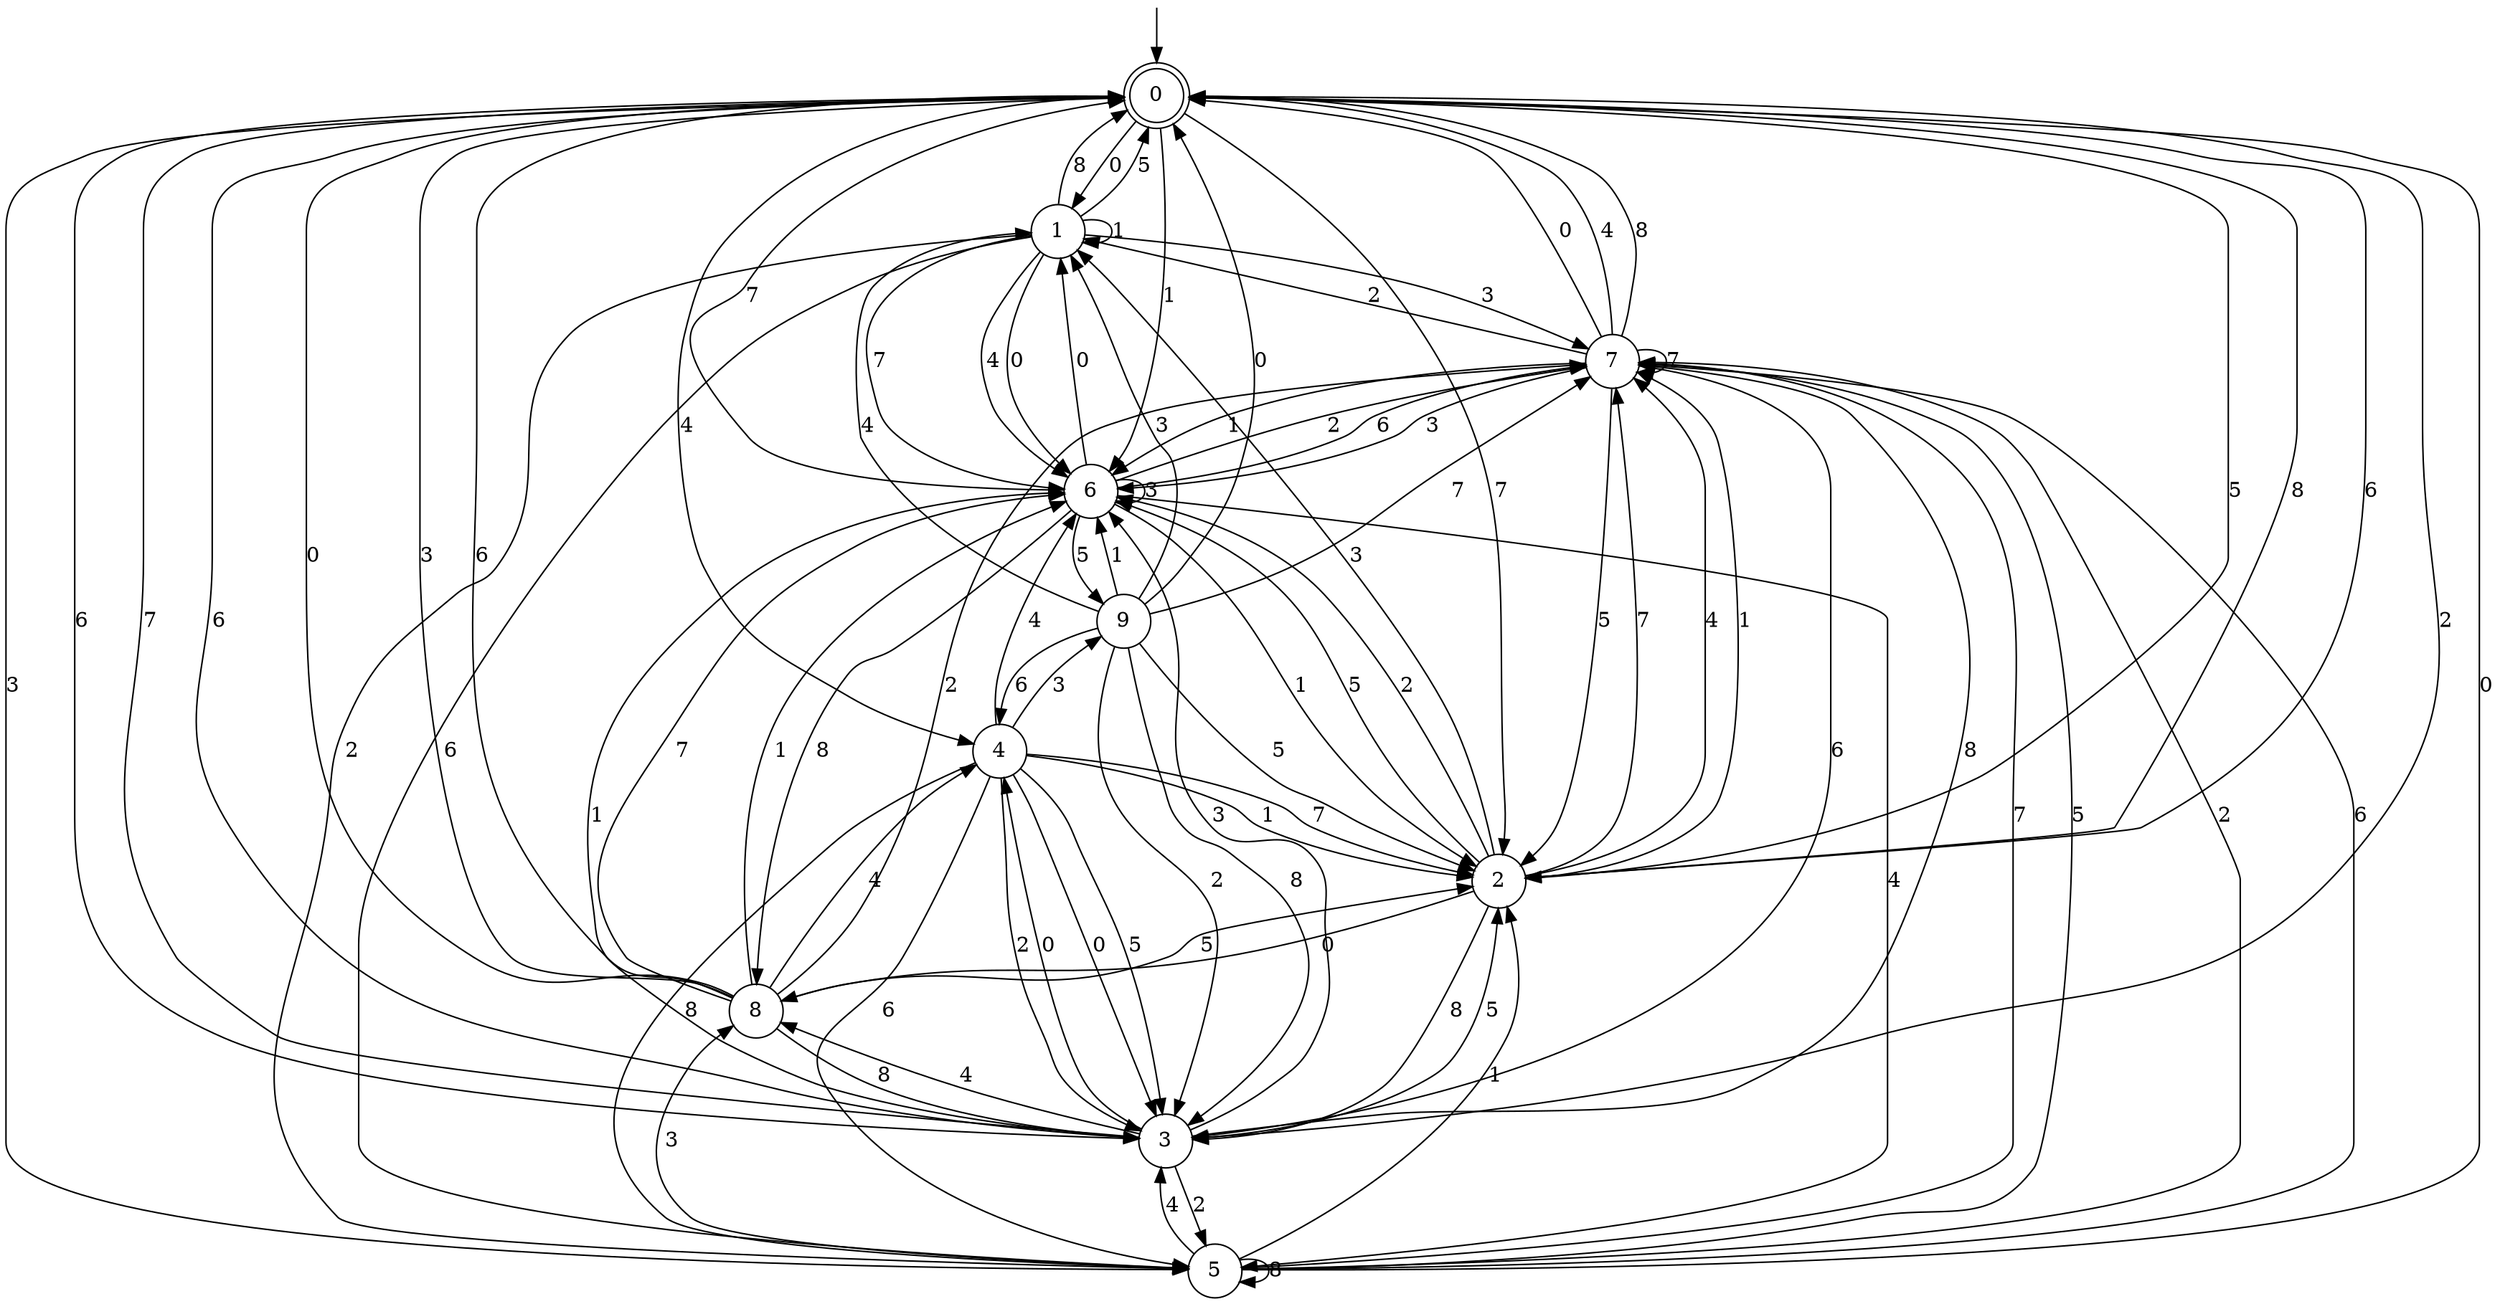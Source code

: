 digraph g {

	s0 [shape="doublecircle" label="0"];
	s1 [shape="circle" label="1"];
	s2 [shape="circle" label="2"];
	s3 [shape="circle" label="3"];
	s4 [shape="circle" label="4"];
	s5 [shape="circle" label="5"];
	s6 [shape="circle" label="6"];
	s7 [shape="circle" label="7"];
	s8 [shape="circle" label="8"];
	s9 [shape="circle" label="9"];
	s0 -> s1 [label="0"];
	s0 -> s2 [label="7"];
	s0 -> s2 [label="5"];
	s0 -> s3 [label="2"];
	s0 -> s4 [label="4"];
	s0 -> s5 [label="3"];
	s0 -> s3 [label="6"];
	s0 -> s2 [label="8"];
	s0 -> s6 [label="1"];
	s1 -> s6 [label="0"];
	s1 -> s6 [label="7"];
	s1 -> s0 [label="5"];
	s1 -> s5 [label="2"];
	s1 -> s6 [label="4"];
	s1 -> s7 [label="3"];
	s1 -> s5 [label="6"];
	s1 -> s0 [label="8"];
	s1 -> s1 [label="1"];
	s2 -> s8 [label="0"];
	s2 -> s7 [label="7"];
	s2 -> s6 [label="5"];
	s2 -> s6 [label="2"];
	s2 -> s7 [label="4"];
	s2 -> s1 [label="3"];
	s2 -> s0 [label="6"];
	s2 -> s3 [label="8"];
	s2 -> s7 [label="1"];
	s3 -> s4 [label="0"];
	s3 -> s0 [label="7"];
	s3 -> s2 [label="5"];
	s3 -> s5 [label="2"];
	s3 -> s8 [label="4"];
	s3 -> s6 [label="3"];
	s3 -> s0 [label="6"];
	s3 -> s7 [label="8"];
	s3 -> s6 [label="1"];
	s4 -> s3 [label="0"];
	s4 -> s2 [label="7"];
	s4 -> s3 [label="5"];
	s4 -> s3 [label="2"];
	s4 -> s6 [label="4"];
	s4 -> s9 [label="3"];
	s4 -> s5 [label="6"];
	s4 -> s5 [label="8"];
	s4 -> s2 [label="1"];
	s5 -> s0 [label="0"];
	s5 -> s7 [label="7"];
	s5 -> s7 [label="5"];
	s5 -> s7 [label="2"];
	s5 -> s3 [label="4"];
	s5 -> s8 [label="3"];
	s5 -> s7 [label="6"];
	s5 -> s5 [label="8"];
	s5 -> s2 [label="1"];
	s6 -> s1 [label="0"];
	s6 -> s0 [label="7"];
	s6 -> s9 [label="5"];
	s6 -> s7 [label="2"];
	s6 -> s5 [label="4"];
	s6 -> s6 [label="3"];
	s6 -> s7 [label="6"];
	s6 -> s8 [label="8"];
	s6 -> s2 [label="1"];
	s7 -> s0 [label="0"];
	s7 -> s7 [label="7"];
	s7 -> s2 [label="5"];
	s7 -> s1 [label="2"];
	s7 -> s0 [label="4"];
	s7 -> s6 [label="3"];
	s7 -> s3 [label="6"];
	s7 -> s0 [label="8"];
	s7 -> s6 [label="1"];
	s8 -> s0 [label="0"];
	s8 -> s6 [label="7"];
	s8 -> s2 [label="5"];
	s8 -> s7 [label="2"];
	s8 -> s4 [label="4"];
	s8 -> s0 [label="3"];
	s8 -> s0 [label="6"];
	s8 -> s3 [label="8"];
	s8 -> s6 [label="1"];
	s9 -> s0 [label="0"];
	s9 -> s7 [label="7"];
	s9 -> s2 [label="5"];
	s9 -> s3 [label="2"];
	s9 -> s1 [label="4"];
	s9 -> s1 [label="3"];
	s9 -> s4 [label="6"];
	s9 -> s3 [label="8"];
	s9 -> s6 [label="1"];

__start0 [label="" shape="none" width="0" height="0"];
__start0 -> s0;

}

